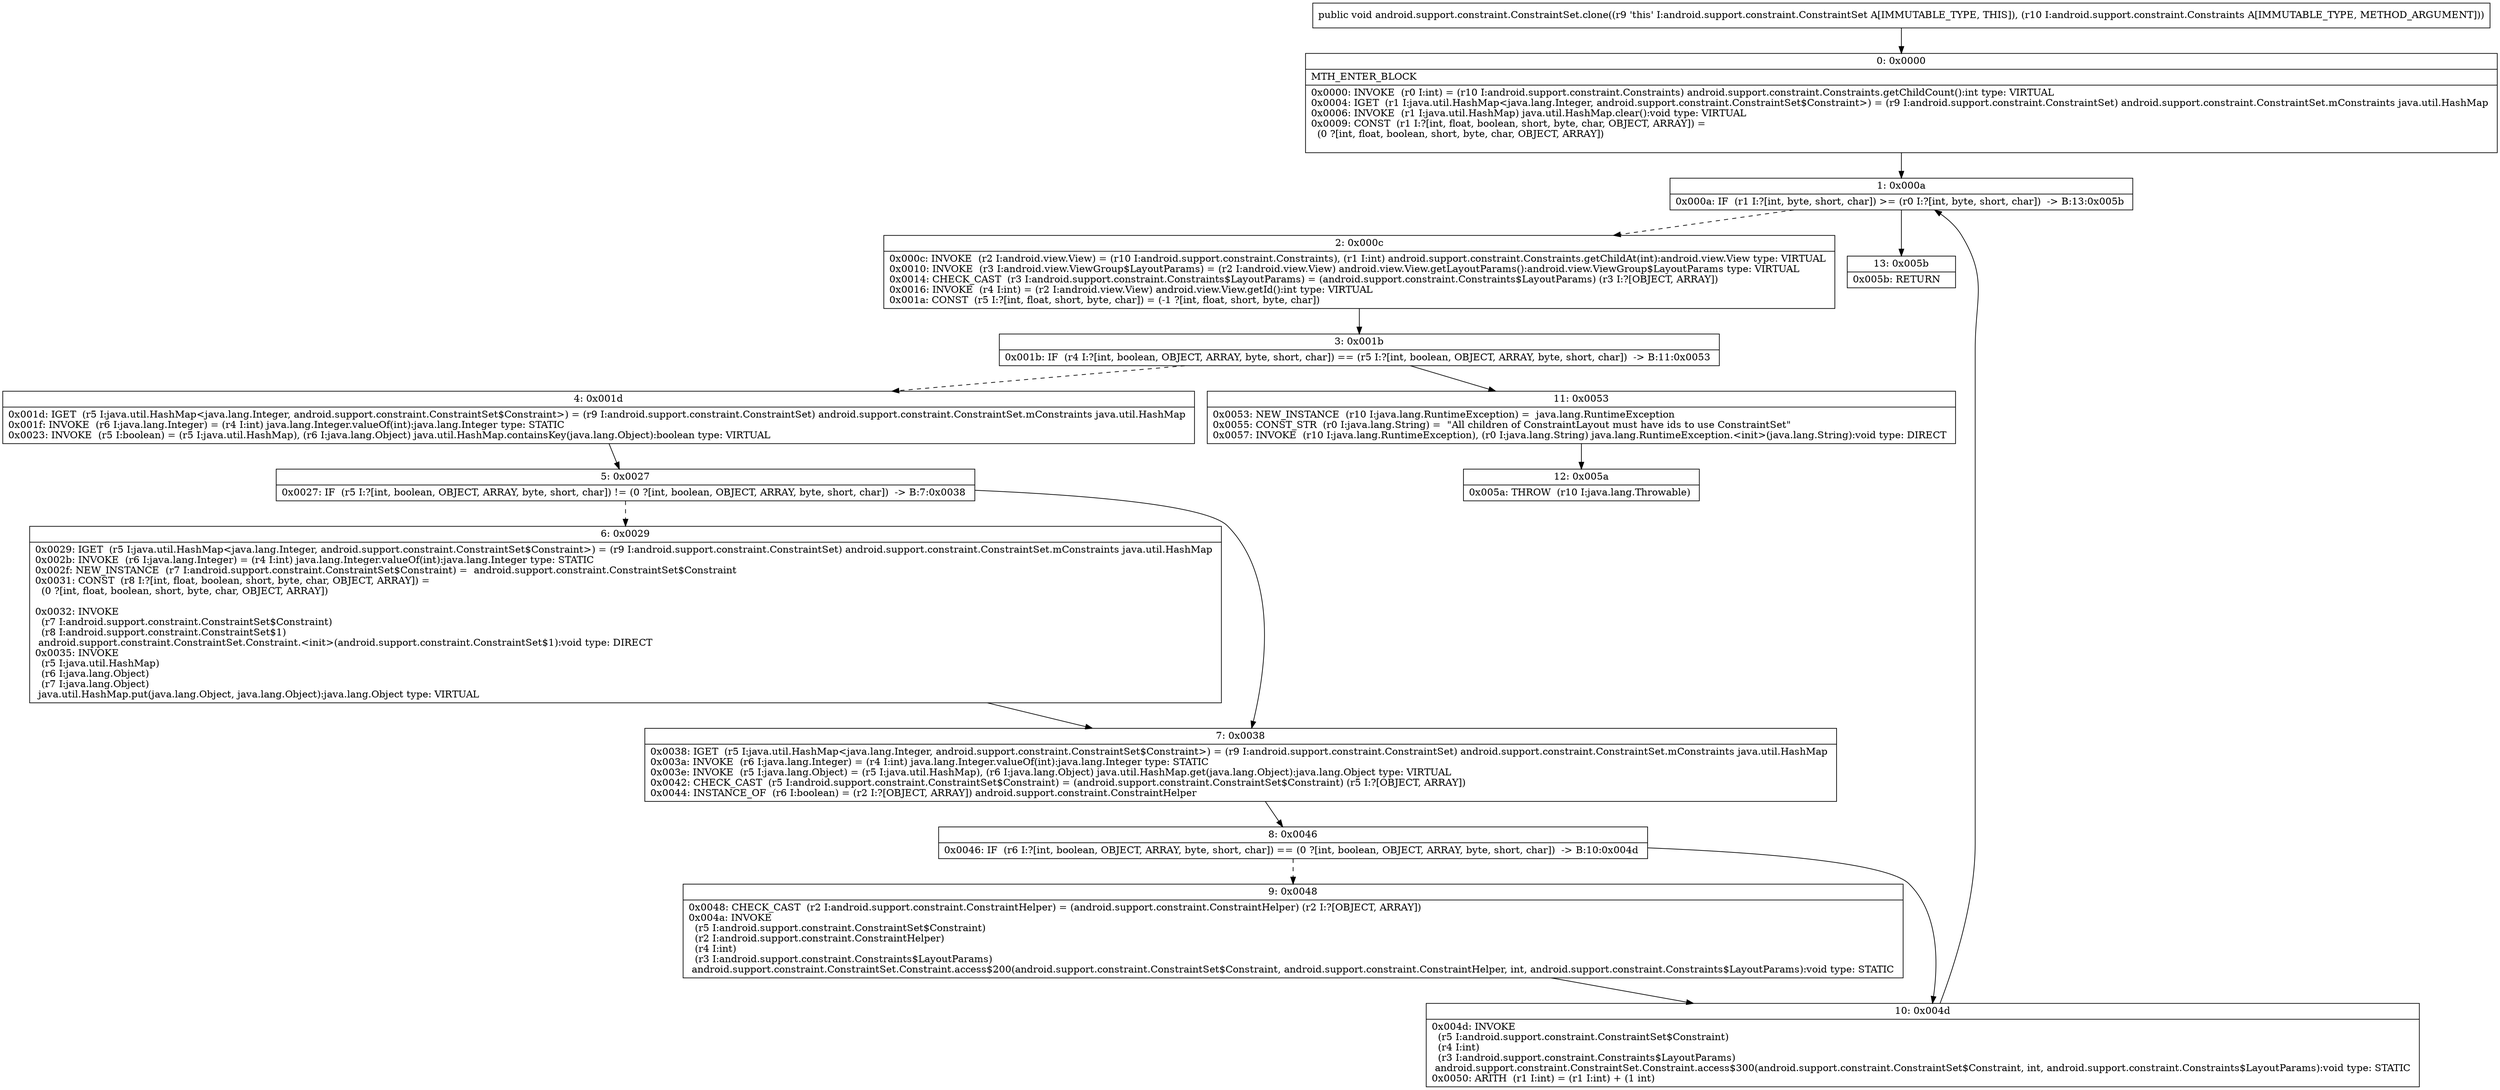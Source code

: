digraph "CFG forandroid.support.constraint.ConstraintSet.clone(Landroid\/support\/constraint\/Constraints;)V" {
Node_0 [shape=record,label="{0\:\ 0x0000|MTH_ENTER_BLOCK\l|0x0000: INVOKE  (r0 I:int) = (r10 I:android.support.constraint.Constraints) android.support.constraint.Constraints.getChildCount():int type: VIRTUAL \l0x0004: IGET  (r1 I:java.util.HashMap\<java.lang.Integer, android.support.constraint.ConstraintSet$Constraint\>) = (r9 I:android.support.constraint.ConstraintSet) android.support.constraint.ConstraintSet.mConstraints java.util.HashMap \l0x0006: INVOKE  (r1 I:java.util.HashMap) java.util.HashMap.clear():void type: VIRTUAL \l0x0009: CONST  (r1 I:?[int, float, boolean, short, byte, char, OBJECT, ARRAY]) = \l  (0 ?[int, float, boolean, short, byte, char, OBJECT, ARRAY])\l \l}"];
Node_1 [shape=record,label="{1\:\ 0x000a|0x000a: IF  (r1 I:?[int, byte, short, char]) \>= (r0 I:?[int, byte, short, char])  \-\> B:13:0x005b \l}"];
Node_2 [shape=record,label="{2\:\ 0x000c|0x000c: INVOKE  (r2 I:android.view.View) = (r10 I:android.support.constraint.Constraints), (r1 I:int) android.support.constraint.Constraints.getChildAt(int):android.view.View type: VIRTUAL \l0x0010: INVOKE  (r3 I:android.view.ViewGroup$LayoutParams) = (r2 I:android.view.View) android.view.View.getLayoutParams():android.view.ViewGroup$LayoutParams type: VIRTUAL \l0x0014: CHECK_CAST  (r3 I:android.support.constraint.Constraints$LayoutParams) = (android.support.constraint.Constraints$LayoutParams) (r3 I:?[OBJECT, ARRAY]) \l0x0016: INVOKE  (r4 I:int) = (r2 I:android.view.View) android.view.View.getId():int type: VIRTUAL \l0x001a: CONST  (r5 I:?[int, float, short, byte, char]) = (\-1 ?[int, float, short, byte, char]) \l}"];
Node_3 [shape=record,label="{3\:\ 0x001b|0x001b: IF  (r4 I:?[int, boolean, OBJECT, ARRAY, byte, short, char]) == (r5 I:?[int, boolean, OBJECT, ARRAY, byte, short, char])  \-\> B:11:0x0053 \l}"];
Node_4 [shape=record,label="{4\:\ 0x001d|0x001d: IGET  (r5 I:java.util.HashMap\<java.lang.Integer, android.support.constraint.ConstraintSet$Constraint\>) = (r9 I:android.support.constraint.ConstraintSet) android.support.constraint.ConstraintSet.mConstraints java.util.HashMap \l0x001f: INVOKE  (r6 I:java.lang.Integer) = (r4 I:int) java.lang.Integer.valueOf(int):java.lang.Integer type: STATIC \l0x0023: INVOKE  (r5 I:boolean) = (r5 I:java.util.HashMap), (r6 I:java.lang.Object) java.util.HashMap.containsKey(java.lang.Object):boolean type: VIRTUAL \l}"];
Node_5 [shape=record,label="{5\:\ 0x0027|0x0027: IF  (r5 I:?[int, boolean, OBJECT, ARRAY, byte, short, char]) != (0 ?[int, boolean, OBJECT, ARRAY, byte, short, char])  \-\> B:7:0x0038 \l}"];
Node_6 [shape=record,label="{6\:\ 0x0029|0x0029: IGET  (r5 I:java.util.HashMap\<java.lang.Integer, android.support.constraint.ConstraintSet$Constraint\>) = (r9 I:android.support.constraint.ConstraintSet) android.support.constraint.ConstraintSet.mConstraints java.util.HashMap \l0x002b: INVOKE  (r6 I:java.lang.Integer) = (r4 I:int) java.lang.Integer.valueOf(int):java.lang.Integer type: STATIC \l0x002f: NEW_INSTANCE  (r7 I:android.support.constraint.ConstraintSet$Constraint) =  android.support.constraint.ConstraintSet$Constraint \l0x0031: CONST  (r8 I:?[int, float, boolean, short, byte, char, OBJECT, ARRAY]) = \l  (0 ?[int, float, boolean, short, byte, char, OBJECT, ARRAY])\l \l0x0032: INVOKE  \l  (r7 I:android.support.constraint.ConstraintSet$Constraint)\l  (r8 I:android.support.constraint.ConstraintSet$1)\l android.support.constraint.ConstraintSet.Constraint.\<init\>(android.support.constraint.ConstraintSet$1):void type: DIRECT \l0x0035: INVOKE  \l  (r5 I:java.util.HashMap)\l  (r6 I:java.lang.Object)\l  (r7 I:java.lang.Object)\l java.util.HashMap.put(java.lang.Object, java.lang.Object):java.lang.Object type: VIRTUAL \l}"];
Node_7 [shape=record,label="{7\:\ 0x0038|0x0038: IGET  (r5 I:java.util.HashMap\<java.lang.Integer, android.support.constraint.ConstraintSet$Constraint\>) = (r9 I:android.support.constraint.ConstraintSet) android.support.constraint.ConstraintSet.mConstraints java.util.HashMap \l0x003a: INVOKE  (r6 I:java.lang.Integer) = (r4 I:int) java.lang.Integer.valueOf(int):java.lang.Integer type: STATIC \l0x003e: INVOKE  (r5 I:java.lang.Object) = (r5 I:java.util.HashMap), (r6 I:java.lang.Object) java.util.HashMap.get(java.lang.Object):java.lang.Object type: VIRTUAL \l0x0042: CHECK_CAST  (r5 I:android.support.constraint.ConstraintSet$Constraint) = (android.support.constraint.ConstraintSet$Constraint) (r5 I:?[OBJECT, ARRAY]) \l0x0044: INSTANCE_OF  (r6 I:boolean) = (r2 I:?[OBJECT, ARRAY]) android.support.constraint.ConstraintHelper \l}"];
Node_8 [shape=record,label="{8\:\ 0x0046|0x0046: IF  (r6 I:?[int, boolean, OBJECT, ARRAY, byte, short, char]) == (0 ?[int, boolean, OBJECT, ARRAY, byte, short, char])  \-\> B:10:0x004d \l}"];
Node_9 [shape=record,label="{9\:\ 0x0048|0x0048: CHECK_CAST  (r2 I:android.support.constraint.ConstraintHelper) = (android.support.constraint.ConstraintHelper) (r2 I:?[OBJECT, ARRAY]) \l0x004a: INVOKE  \l  (r5 I:android.support.constraint.ConstraintSet$Constraint)\l  (r2 I:android.support.constraint.ConstraintHelper)\l  (r4 I:int)\l  (r3 I:android.support.constraint.Constraints$LayoutParams)\l android.support.constraint.ConstraintSet.Constraint.access$200(android.support.constraint.ConstraintSet$Constraint, android.support.constraint.ConstraintHelper, int, android.support.constraint.Constraints$LayoutParams):void type: STATIC \l}"];
Node_10 [shape=record,label="{10\:\ 0x004d|0x004d: INVOKE  \l  (r5 I:android.support.constraint.ConstraintSet$Constraint)\l  (r4 I:int)\l  (r3 I:android.support.constraint.Constraints$LayoutParams)\l android.support.constraint.ConstraintSet.Constraint.access$300(android.support.constraint.ConstraintSet$Constraint, int, android.support.constraint.Constraints$LayoutParams):void type: STATIC \l0x0050: ARITH  (r1 I:int) = (r1 I:int) + (1 int) \l}"];
Node_11 [shape=record,label="{11\:\ 0x0053|0x0053: NEW_INSTANCE  (r10 I:java.lang.RuntimeException) =  java.lang.RuntimeException \l0x0055: CONST_STR  (r0 I:java.lang.String) =  \"All children of ConstraintLayout must have ids to use ConstraintSet\" \l0x0057: INVOKE  (r10 I:java.lang.RuntimeException), (r0 I:java.lang.String) java.lang.RuntimeException.\<init\>(java.lang.String):void type: DIRECT \l}"];
Node_12 [shape=record,label="{12\:\ 0x005a|0x005a: THROW  (r10 I:java.lang.Throwable) \l}"];
Node_13 [shape=record,label="{13\:\ 0x005b|0x005b: RETURN   \l}"];
MethodNode[shape=record,label="{public void android.support.constraint.ConstraintSet.clone((r9 'this' I:android.support.constraint.ConstraintSet A[IMMUTABLE_TYPE, THIS]), (r10 I:android.support.constraint.Constraints A[IMMUTABLE_TYPE, METHOD_ARGUMENT])) }"];
MethodNode -> Node_0;
Node_0 -> Node_1;
Node_1 -> Node_2[style=dashed];
Node_1 -> Node_13;
Node_2 -> Node_3;
Node_3 -> Node_4[style=dashed];
Node_3 -> Node_11;
Node_4 -> Node_5;
Node_5 -> Node_6[style=dashed];
Node_5 -> Node_7;
Node_6 -> Node_7;
Node_7 -> Node_8;
Node_8 -> Node_9[style=dashed];
Node_8 -> Node_10;
Node_9 -> Node_10;
Node_10 -> Node_1;
Node_11 -> Node_12;
}

